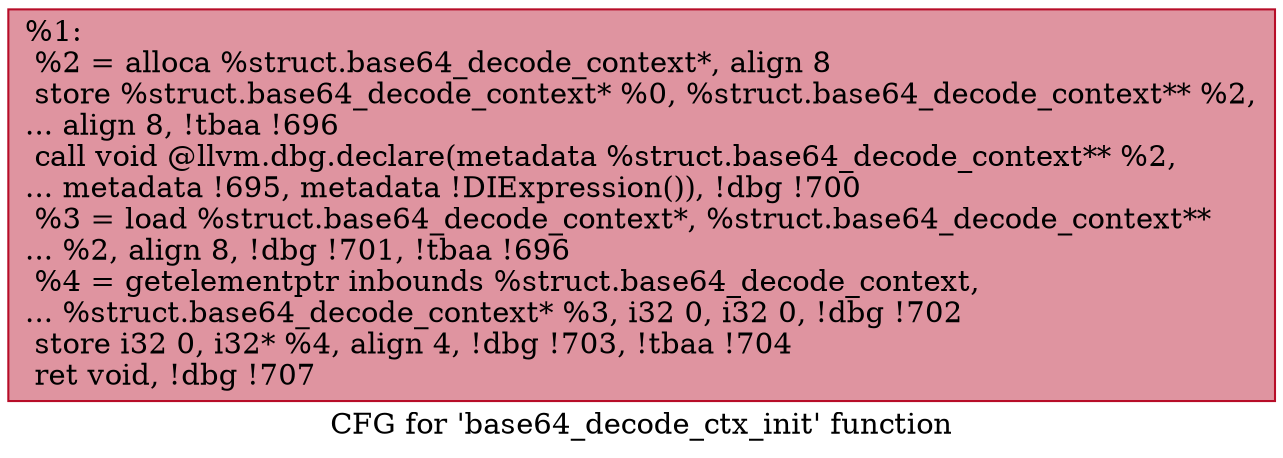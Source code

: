 digraph "CFG for 'base64_decode_ctx_init' function" {
	label="CFG for 'base64_decode_ctx_init' function";

	Node0x626bf0 [shape=record,color="#b70d28ff", style=filled, fillcolor="#b70d2870",label="{%1:\l  %2 = alloca %struct.base64_decode_context*, align 8\l  store %struct.base64_decode_context* %0, %struct.base64_decode_context** %2,\l... align 8, !tbaa !696\l  call void @llvm.dbg.declare(metadata %struct.base64_decode_context** %2,\l... metadata !695, metadata !DIExpression()), !dbg !700\l  %3 = load %struct.base64_decode_context*, %struct.base64_decode_context**\l... %2, align 8, !dbg !701, !tbaa !696\l  %4 = getelementptr inbounds %struct.base64_decode_context,\l... %struct.base64_decode_context* %3, i32 0, i32 0, !dbg !702\l  store i32 0, i32* %4, align 4, !dbg !703, !tbaa !704\l  ret void, !dbg !707\l}"];
}
